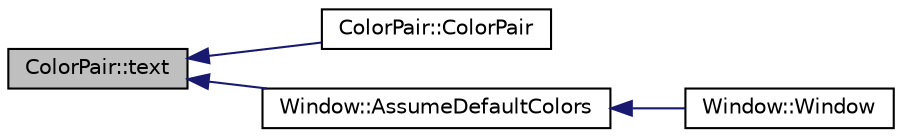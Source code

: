 digraph "ColorPair::text"
{
  edge [fontname="Helvetica",fontsize="10",labelfontname="Helvetica",labelfontsize="10"];
  node [fontname="Helvetica",fontsize="10",shape=record];
  rankdir="LR";
  Node1 [label="ColorPair::text",height=0.2,width=0.4,color="black", fillcolor="grey75", style="filled", fontcolor="black"];
  Node1 -> Node2 [dir="back",color="midnightblue",fontsize="10",style="solid",fontname="Helvetica"];
  Node2 [label="ColorPair::ColorPair",height=0.2,width=0.4,color="black", fillcolor="white", style="filled",URL="$class_color_pair.html#a7df2f6130db43995c6be152393ab5154",tooltip="Konstruktor klasy ColorPair. "];
  Node1 -> Node3 [dir="back",color="midnightblue",fontsize="10",style="solid",fontname="Helvetica"];
  Node3 [label="Window::AssumeDefaultColors",height=0.2,width=0.4,color="black", fillcolor="white", style="filled",URL="$class_window.html#a7b1725e57ac5d7b5a90661fa0bad373e",tooltip="Ustawiany jest domyslny kolor tla i tekstu w konsoli. "];
  Node3 -> Node4 [dir="back",color="midnightblue",fontsize="10",style="solid",fontname="Helvetica"];
  Node4 [label="Window::Window",height=0.2,width=0.4,color="black", fillcolor="white", style="filled",URL="$class_window.html#aec537c1c6aa1855eb41444fc67b6b362",tooltip="Konstruktor klasy Window. "];
}
